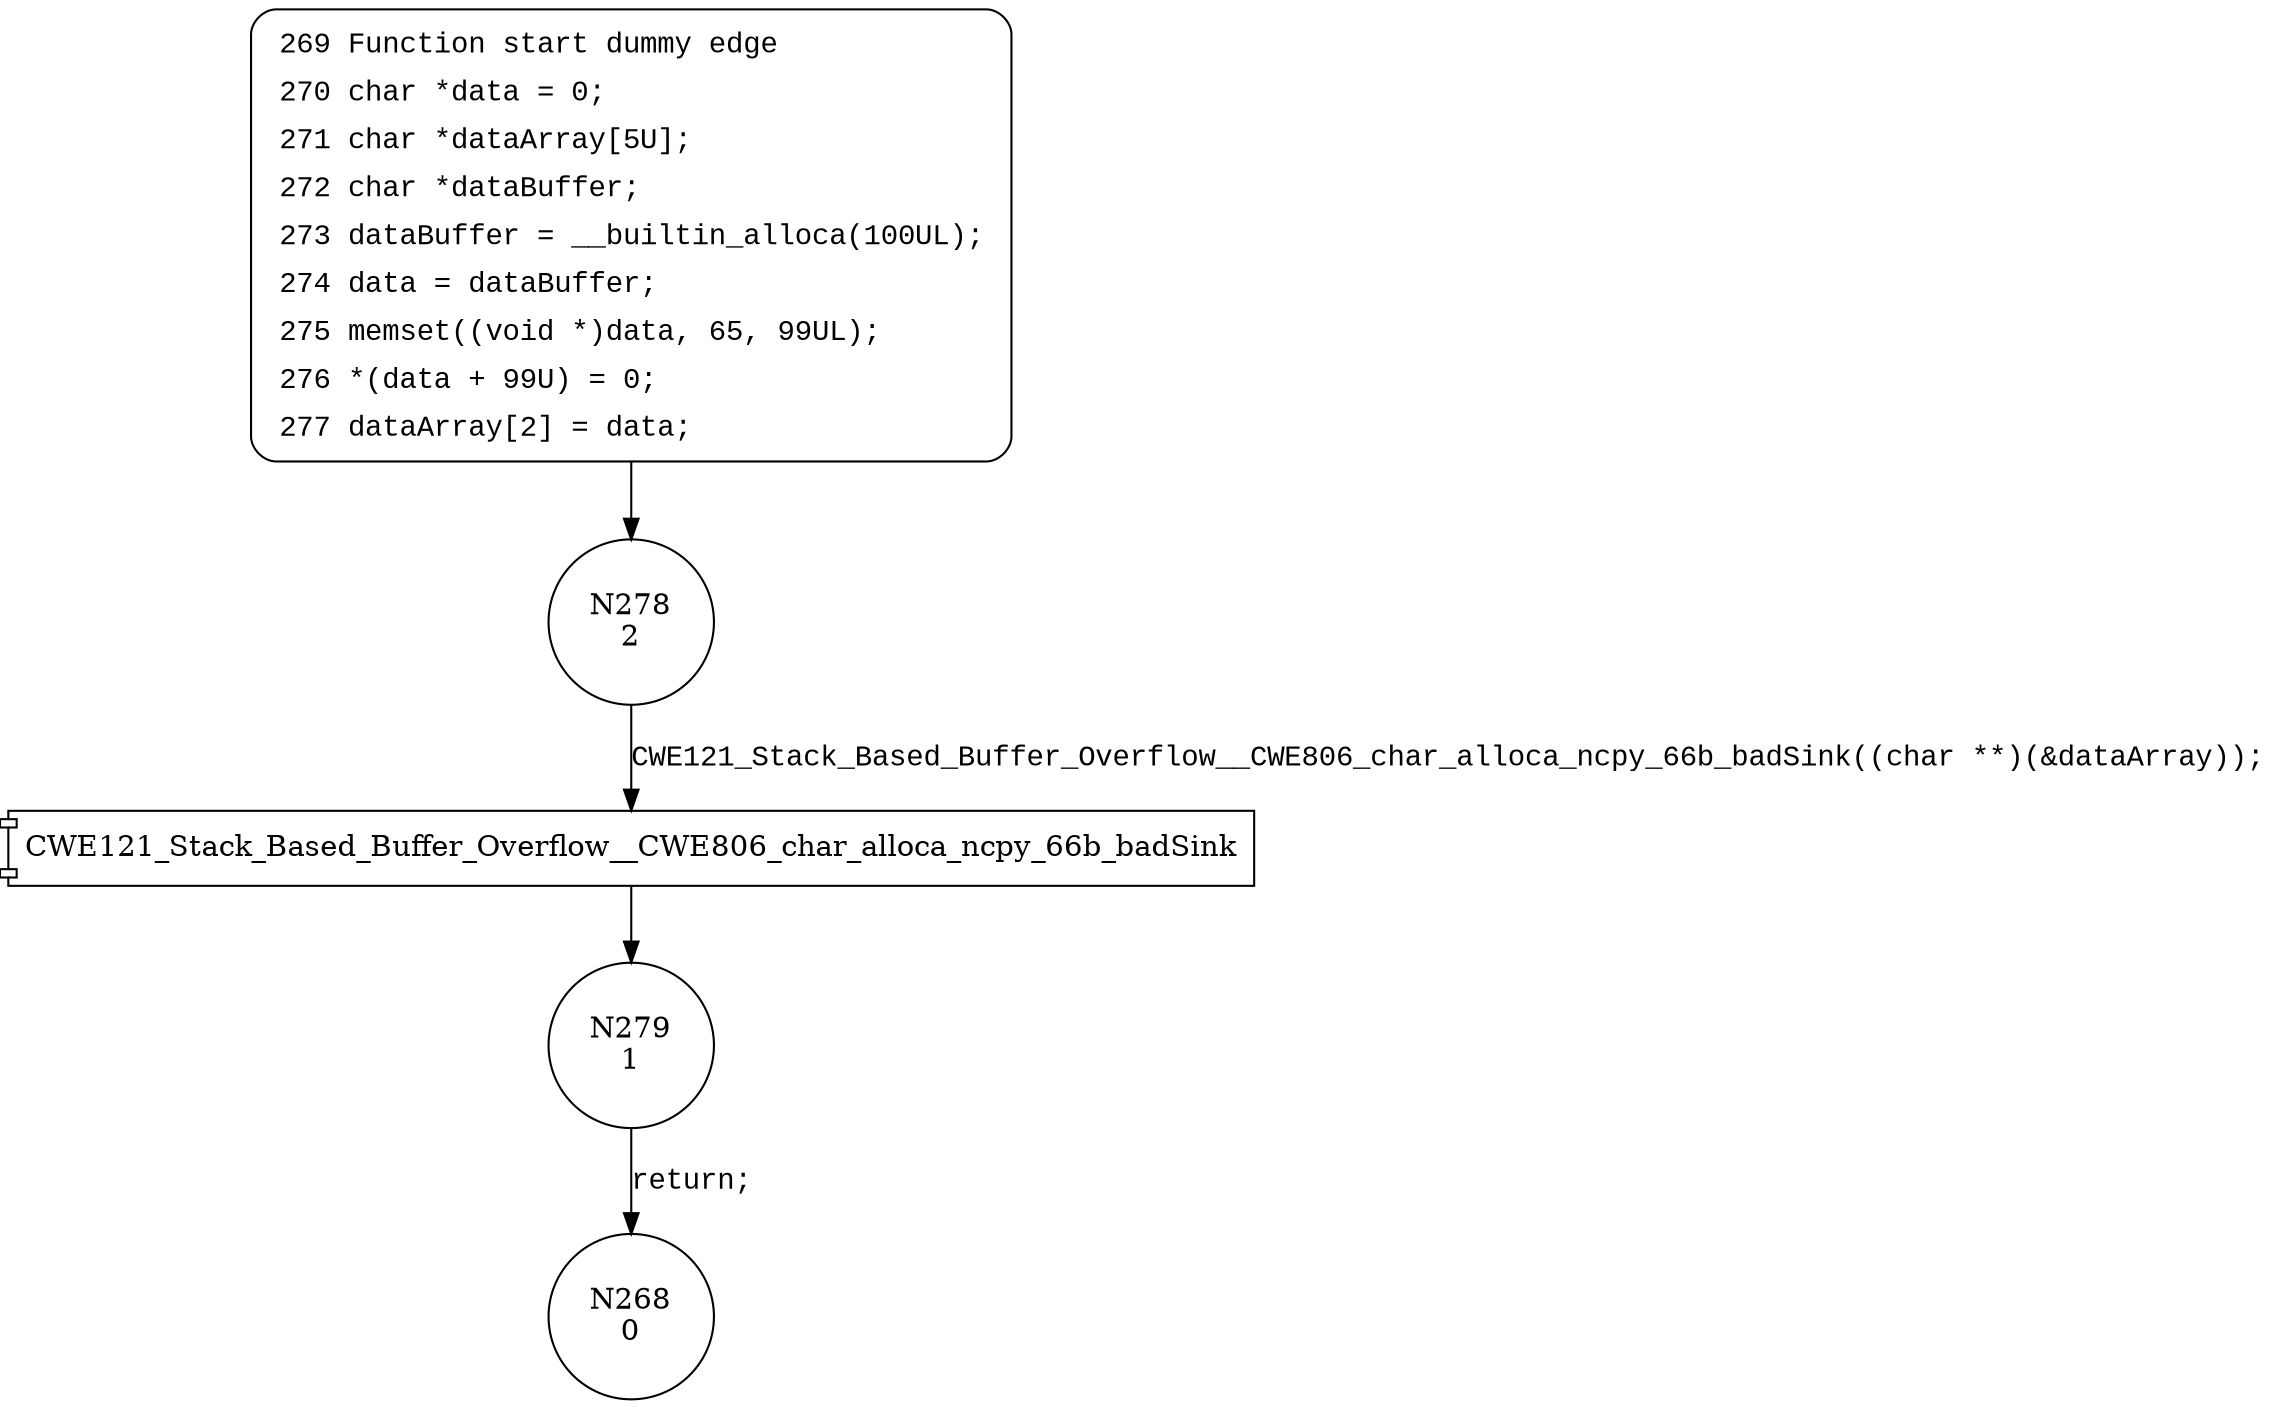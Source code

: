 digraph CWE121_Stack_Based_Buffer_Overflow__CWE806_char_alloca_ncpy_66_bad {
278 [shape="circle" label="N278\n2"]
279 [shape="circle" label="N279\n1"]
268 [shape="circle" label="N268\n0"]
269 [style="filled,bold" penwidth="1" fillcolor="white" fontname="Courier New" shape="Mrecord" label=<<table border="0" cellborder="0" cellpadding="3" bgcolor="white"><tr><td align="right">269</td><td align="left">Function start dummy edge</td></tr><tr><td align="right">270</td><td align="left">char *data = 0;</td></tr><tr><td align="right">271</td><td align="left">char *dataArray[5U];</td></tr><tr><td align="right">272</td><td align="left">char *dataBuffer;</td></tr><tr><td align="right">273</td><td align="left">dataBuffer = __builtin_alloca(100UL);</td></tr><tr><td align="right">274</td><td align="left">data = dataBuffer;</td></tr><tr><td align="right">275</td><td align="left">memset((void *)data, 65, 99UL);</td></tr><tr><td align="right">276</td><td align="left">*(data + 99U) = 0;</td></tr><tr><td align="right">277</td><td align="left">dataArray[2] = data;</td></tr></table>>]
269 -> 278[label=""]
100008 [shape="component" label="CWE121_Stack_Based_Buffer_Overflow__CWE806_char_alloca_ncpy_66b_badSink"]
278 -> 100008 [label="CWE121_Stack_Based_Buffer_Overflow__CWE806_char_alloca_ncpy_66b_badSink((char **)(&dataArray));" fontname="Courier New"]
100008 -> 279 [label="" fontname="Courier New"]
279 -> 268 [label="return;" fontname="Courier New"]
}